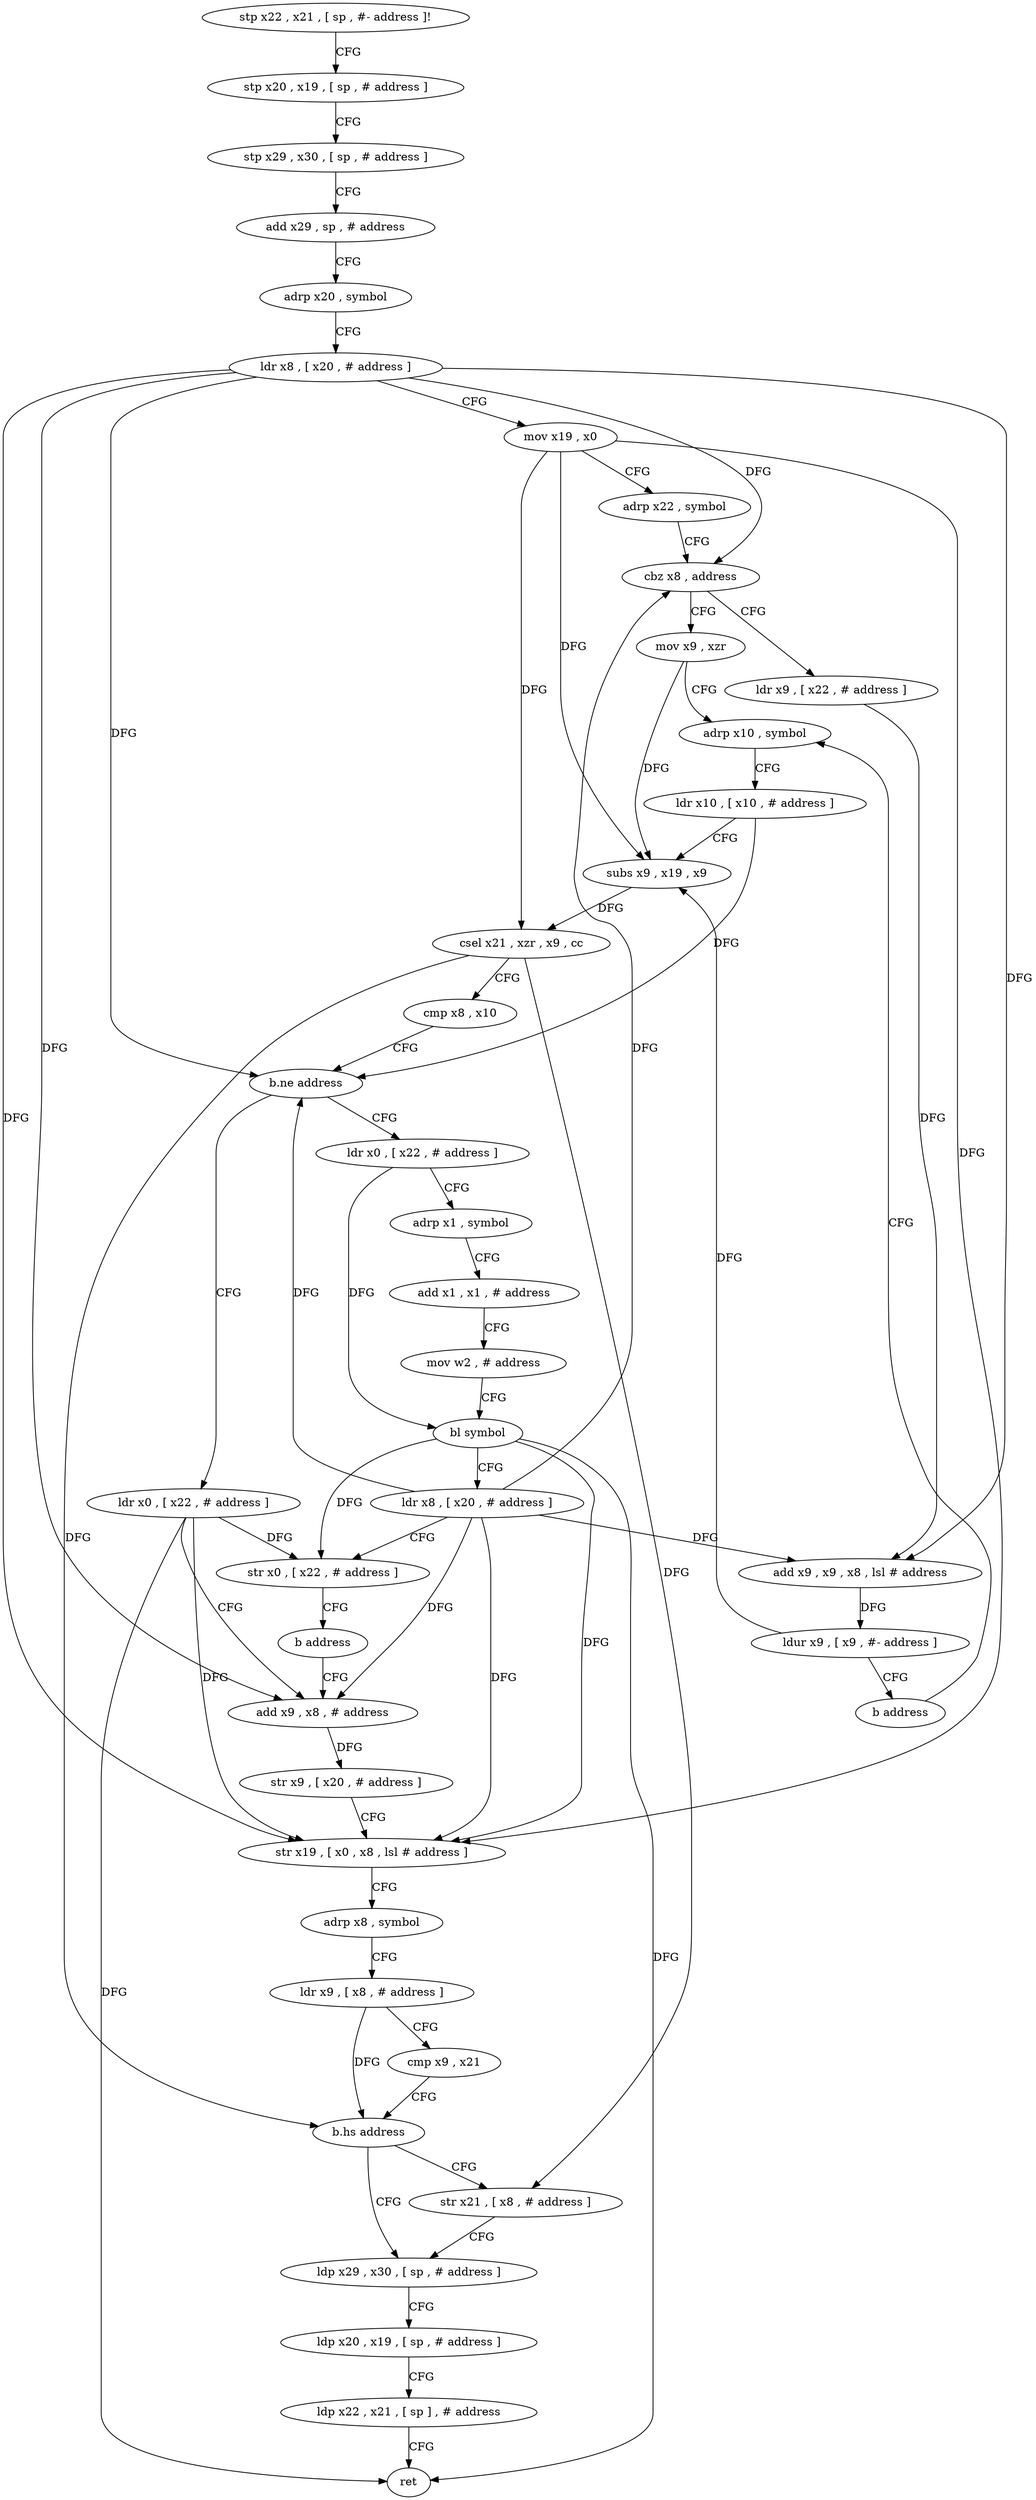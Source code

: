 digraph "func" {
"4201316" [label = "stp x22 , x21 , [ sp , #- address ]!" ]
"4201320" [label = "stp x20 , x19 , [ sp , # address ]" ]
"4201324" [label = "stp x29 , x30 , [ sp , # address ]" ]
"4201328" [label = "add x29 , sp , # address" ]
"4201332" [label = "adrp x20 , symbol" ]
"4201336" [label = "ldr x8 , [ x20 , # address ]" ]
"4201340" [label = "mov x19 , x0" ]
"4201344" [label = "adrp x22 , symbol" ]
"4201348" [label = "cbz x8 , address" ]
"4201368" [label = "mov x9 , xzr" ]
"4201352" [label = "ldr x9 , [ x22 , # address ]" ]
"4201372" [label = "adrp x10 , symbol" ]
"4201356" [label = "add x9 , x9 , x8 , lsl # address" ]
"4201360" [label = "ldur x9 , [ x9 , #- address ]" ]
"4201364" [label = "b address" ]
"4201428" [label = "ldr x0 , [ x22 , # address ]" ]
"4201432" [label = "add x9 , x8 , # address" ]
"4201396" [label = "ldr x0 , [ x22 , # address ]" ]
"4201400" [label = "adrp x1 , symbol" ]
"4201404" [label = "add x1 , x1 , # address" ]
"4201408" [label = "mov w2 , # address" ]
"4201412" [label = "bl symbol" ]
"4201416" [label = "ldr x8 , [ x20 , # address ]" ]
"4201420" [label = "str x0 , [ x22 , # address ]" ]
"4201424" [label = "b address" ]
"4201376" [label = "ldr x10 , [ x10 , # address ]" ]
"4201380" [label = "subs x9 , x19 , x9" ]
"4201384" [label = "csel x21 , xzr , x9 , cc" ]
"4201388" [label = "cmp x8 , x10" ]
"4201392" [label = "b.ne address" ]
"4201464" [label = "ldp x29 , x30 , [ sp , # address ]" ]
"4201468" [label = "ldp x20 , x19 , [ sp , # address ]" ]
"4201472" [label = "ldp x22 , x21 , [ sp ] , # address" ]
"4201476" [label = "ret" ]
"4201460" [label = "str x21 , [ x8 , # address ]" ]
"4201436" [label = "str x9 , [ x20 , # address ]" ]
"4201440" [label = "str x19 , [ x0 , x8 , lsl # address ]" ]
"4201444" [label = "adrp x8 , symbol" ]
"4201448" [label = "ldr x9 , [ x8 , # address ]" ]
"4201452" [label = "cmp x9 , x21" ]
"4201456" [label = "b.hs address" ]
"4201316" -> "4201320" [ label = "CFG" ]
"4201320" -> "4201324" [ label = "CFG" ]
"4201324" -> "4201328" [ label = "CFG" ]
"4201328" -> "4201332" [ label = "CFG" ]
"4201332" -> "4201336" [ label = "CFG" ]
"4201336" -> "4201340" [ label = "CFG" ]
"4201336" -> "4201348" [ label = "DFG" ]
"4201336" -> "4201356" [ label = "DFG" ]
"4201336" -> "4201392" [ label = "DFG" ]
"4201336" -> "4201432" [ label = "DFG" ]
"4201336" -> "4201440" [ label = "DFG" ]
"4201340" -> "4201344" [ label = "CFG" ]
"4201340" -> "4201380" [ label = "DFG" ]
"4201340" -> "4201384" [ label = "DFG" ]
"4201340" -> "4201440" [ label = "DFG" ]
"4201344" -> "4201348" [ label = "CFG" ]
"4201348" -> "4201368" [ label = "CFG" ]
"4201348" -> "4201352" [ label = "CFG" ]
"4201368" -> "4201372" [ label = "CFG" ]
"4201368" -> "4201380" [ label = "DFG" ]
"4201352" -> "4201356" [ label = "DFG" ]
"4201372" -> "4201376" [ label = "CFG" ]
"4201356" -> "4201360" [ label = "DFG" ]
"4201360" -> "4201364" [ label = "CFG" ]
"4201360" -> "4201380" [ label = "DFG" ]
"4201364" -> "4201372" [ label = "CFG" ]
"4201428" -> "4201432" [ label = "CFG" ]
"4201428" -> "4201420" [ label = "DFG" ]
"4201428" -> "4201440" [ label = "DFG" ]
"4201428" -> "4201476" [ label = "DFG" ]
"4201432" -> "4201436" [ label = "DFG" ]
"4201396" -> "4201400" [ label = "CFG" ]
"4201396" -> "4201412" [ label = "DFG" ]
"4201400" -> "4201404" [ label = "CFG" ]
"4201404" -> "4201408" [ label = "CFG" ]
"4201408" -> "4201412" [ label = "CFG" ]
"4201412" -> "4201416" [ label = "CFG" ]
"4201412" -> "4201420" [ label = "DFG" ]
"4201412" -> "4201440" [ label = "DFG" ]
"4201412" -> "4201476" [ label = "DFG" ]
"4201416" -> "4201420" [ label = "CFG" ]
"4201416" -> "4201348" [ label = "DFG" ]
"4201416" -> "4201356" [ label = "DFG" ]
"4201416" -> "4201392" [ label = "DFG" ]
"4201416" -> "4201432" [ label = "DFG" ]
"4201416" -> "4201440" [ label = "DFG" ]
"4201420" -> "4201424" [ label = "CFG" ]
"4201424" -> "4201432" [ label = "CFG" ]
"4201376" -> "4201380" [ label = "CFG" ]
"4201376" -> "4201392" [ label = "DFG" ]
"4201380" -> "4201384" [ label = "DFG" ]
"4201384" -> "4201388" [ label = "CFG" ]
"4201384" -> "4201456" [ label = "DFG" ]
"4201384" -> "4201460" [ label = "DFG" ]
"4201388" -> "4201392" [ label = "CFG" ]
"4201392" -> "4201428" [ label = "CFG" ]
"4201392" -> "4201396" [ label = "CFG" ]
"4201464" -> "4201468" [ label = "CFG" ]
"4201468" -> "4201472" [ label = "CFG" ]
"4201472" -> "4201476" [ label = "CFG" ]
"4201460" -> "4201464" [ label = "CFG" ]
"4201436" -> "4201440" [ label = "CFG" ]
"4201440" -> "4201444" [ label = "CFG" ]
"4201444" -> "4201448" [ label = "CFG" ]
"4201448" -> "4201452" [ label = "CFG" ]
"4201448" -> "4201456" [ label = "DFG" ]
"4201452" -> "4201456" [ label = "CFG" ]
"4201456" -> "4201464" [ label = "CFG" ]
"4201456" -> "4201460" [ label = "CFG" ]
}
